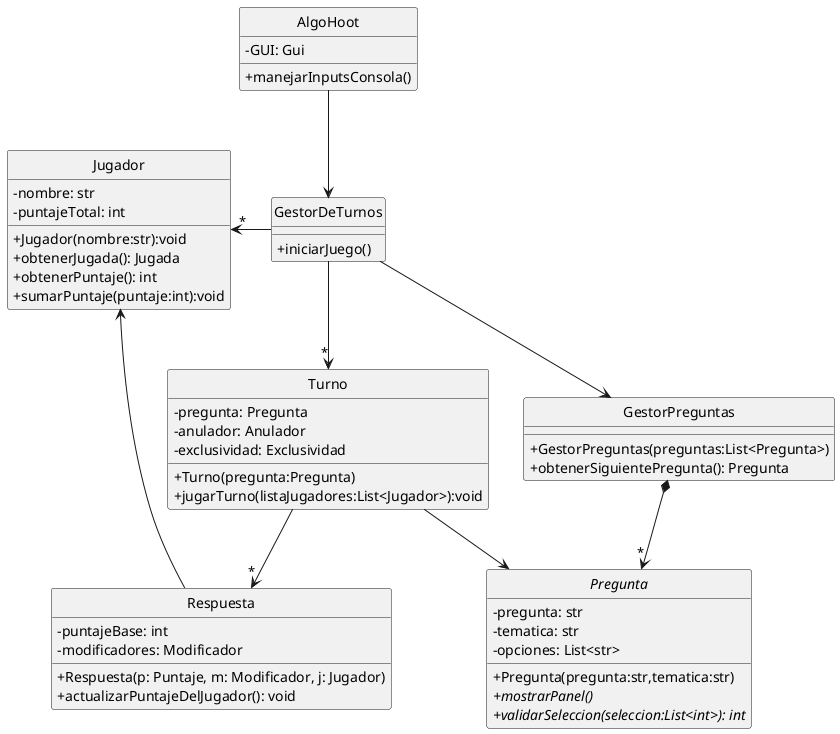 @startuml clasesGenerales

skinparam monochrome true
hide circle
skinparam classAttributeIconSize 0

Abstract Pregunta {
    - pregunta: str
    - tematica: str
    - opciones: List<str>
    + Pregunta(pregunta:str,tematica:str)
    + {abstract} mostrarPanel()
    + {abstract} validarSeleccion(seleccion:List<int>): int
}

class GestorDeTurnos {
    + iniciarJuego()
}

class Turno {
    - pregunta: Pregunta
    - anulador: Anulador
    - exclusividad: Exclusividad
    + Turno(pregunta:Pregunta)
    + jugarTurno(listaJugadores:List<Jugador>):void
}

class GestorPreguntas {
    +GestorPreguntas(preguntas:List<Pregunta>)
    +obtenerSiguientePregunta(): Pregunta
}

class Jugador {
    - nombre: str
    - puntajeTotal: int
    + Jugador(nombre:str):void
    + obtenerJugada(): Jugada
    + obtenerPuntaje(): int
    + sumarPuntaje(puntaje:int):void
}

class Respuesta {
    - puntajeBase: int
    - modificadores: Modificador
    + Respuesta(p: Puntaje, m: Modificador, j: Jugador)
    + actualizarPuntajeDelJugador(): void
}

class AlgoHoot {
    - GUI: Gui
    + manejarInputsConsola()
}

Jugador "*" <- GestorDeTurnos
GestorDeTurnos -down-> GestorPreguntas
GestorDeTurnos -down-> "*" Turno
GestorPreguntas *-->"*" Pregunta
Turno --> Pregunta
Turno --> "*" Respuesta
Respuesta --> Jugador
AlgoHoot --> GestorDeTurnos

@enduml